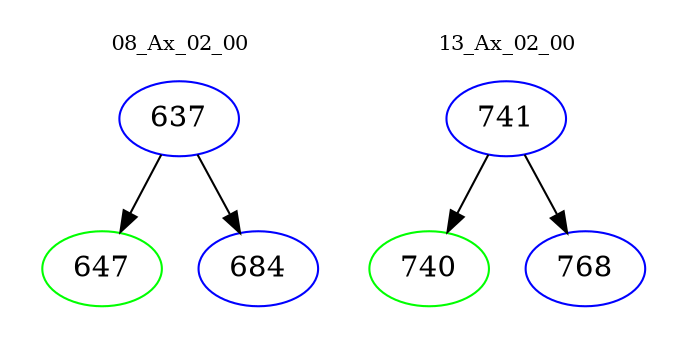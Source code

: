 digraph{
subgraph cluster_0 {
color = white
label = "08_Ax_02_00";
fontsize=10;
T0_637 [label="637", color="blue"]
T0_637 -> T0_647 [color="black"]
T0_647 [label="647", color="green"]
T0_637 -> T0_684 [color="black"]
T0_684 [label="684", color="blue"]
}
subgraph cluster_1 {
color = white
label = "13_Ax_02_00";
fontsize=10;
T1_741 [label="741", color="blue"]
T1_741 -> T1_740 [color="black"]
T1_740 [label="740", color="green"]
T1_741 -> T1_768 [color="black"]
T1_768 [label="768", color="blue"]
}
}
